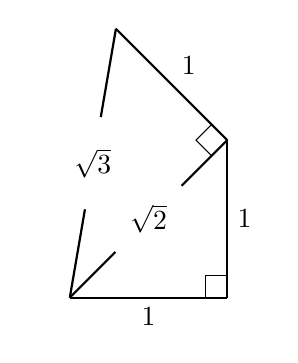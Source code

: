% Spiral of Theodorus  tex.stackexchange.com  "Manuel"
\newcommand*{\sqrtspiral}[2][scale=2]{
    \begin{tikzpicture}[#1]
        \def\sqrtlast{#2};
        \coordinate (A) at (0,0);
        \coordinate (B) at (1cm,0);
        \draw[thick, black] (A) edge node[auto, swap] {1} (B);
        \foreach \n in {1,...,\sqrtlast}{
            \pgfmathtruncatemacro{\currentsqrt}{\n+1};
            \coordinate (C) at ($(B)!1cm!-90:(A)$);           
%             \pgfdeclareradialshading{glow}{\pgfpoint{0cm}{0cm}}{
%  			 color(0mm)=(white);
%   			color(3mm)=(white);
%   			color(7mm)=(black);
%   			color(10mm)=(black);
% 			}

% 			\begin{tikzfadingfrompicture}[name=glow fading]
%   				\shade [shading=glow] (0,0) circle (1);
% 			\end{tikzfadingfrompicture}

            \draw[thick, black] (A) edge node[fill=white, circle,inner sep=6pt]{$\sqrt{\currentsqrt}$} (C);
            \draw[thick, black] (C) edge node[auto] {1} (B);
            \coordinate (w) at ($(B)!4pt!-90:(A)$);
            \coordinate (z) at ($(B)!4pt!0:(A)$);
            \coordinate (t) at ($(w)!4pt!-90:(B)$);
            \draw (w) -- (t) -- (z);
            \coordinate (B) at (C);
        }
    \end{tikzpicture}
}
% Spiral of Theodorus  tex.stackexchange.com  "Manuel"
% Usage 

 \sqrtspiral{2}
%\sqrtspiral{3}
% 
%\sqrtspiral[scale=2]{9}